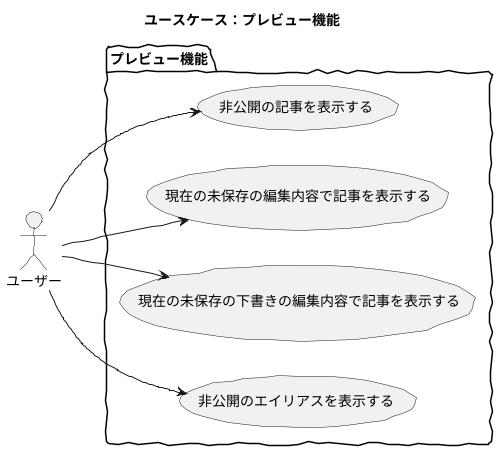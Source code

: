 @startuml

skinparam handwritten true
skinparam backgroundColor white

title ユースケース：プレビュー機能

actor ユーザー

package プレビュー機能 {
	left to right direction
	ユーザー --> (非公開の記事を表示する)
	ユーザー --> (現在の未保存の編集内容で記事を表示する)
	ユーザー --> (現在の未保存の下書きの編集内容で記事を表示する)
	ユーザー --> (非公開のエイリアスを表示する)
}


@enduml
